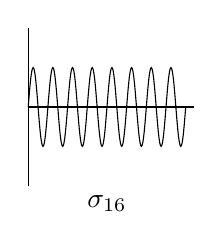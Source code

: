 \begin{tikzpicture}[scale=2]
\pgfmathsetmacro{\SDSEIS}{0.25}
\pgfmathsetmacro{\TPDS}{1/32}
\draw (0,-0.5)--(0,0.5);
\draw (0,0)--(1.05,0);
\draw (0,0) sin (\TPDS,\SDSEIS) cos (2*\TPDS,0) sin (3*\TPDS,-\SDSEIS) cos (4*\TPDS,0)
 sin (5*\TPDS,\SDSEIS) cos (6*\TPDS,0) sin (7*\TPDS,-\SDSEIS) cos (8*\TPDS,0)
 sin (9*\TPDS,\SDSEIS) cos (10*\TPDS,0) sin (11*\TPDS,-\SDSEIS) cos (12*\TPDS,0)
 sin (13*\TPDS,\SDSEIS) cos (14*\TPDS,0) sin (15*\TPDS,-\SDSEIS) cos (16*\TPDS,0)
 sin (17*\TPDS,\SDSEIS) cos (18*\TPDS,0) sin (19*\TPDS,-\SDSEIS) cos (20*\TPDS,0)
 sin (21*\TPDS,\SDSEIS) cos (22*\TPDS,0) sin (23*\TPDS,-\SDSEIS) cos (24*\TPDS,0)
 sin (25*\TPDS,\SDSEIS) cos (26*\TPDS,0) sin (27*\TPDS,-\SDSEIS) cos (28*\TPDS,0)
 sin (29*\TPDS,\SDSEIS) cos (30*\TPDS,0) sin (31*\TPDS,-\SDSEIS) cos (32*\TPDS,0);
\node[below] at (0.5,-0.5) {$\sigma_{16}$};
\end{tikzpicture}
